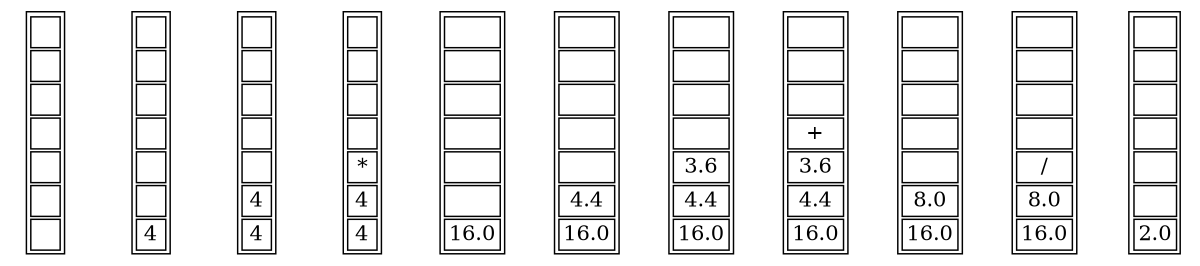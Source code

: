 digraph grafico {
	rankdir=TB size=8
	node [shape=plaintext]
	0 [label=<<table><tr><td>   </td></tr><tr><td>   </td></tr><tr><td>   </td></tr><tr><td>   </td></tr><tr><td>   </td></tr><tr><td>   </td></tr><tr><td>   </td></tr></table>>]
	1 [label=<<table><tr><td>   </td></tr><tr><td>   </td></tr><tr><td>   </td></tr><tr><td>   </td></tr><tr><td>   </td></tr><tr><td>   </td></tr><tr><td>4</td></tr></table>>]
	2 [label=<<table><tr><td>   </td></tr><tr><td>   </td></tr><tr><td>   </td></tr><tr><td>   </td></tr><tr><td>   </td></tr><tr><td>4</td></tr><tr><td>4</td></tr></table>>]
	3 [label=<<table><tr><td>   </td></tr><tr><td>   </td></tr><tr><td>   </td></tr><tr><td>   </td></tr><tr><td>*</td></tr><tr><td>4</td></tr><tr><td>4</td></tr></table>>]
	4 [label=<<table><tr><td>   </td></tr><tr><td>   </td></tr><tr><td>   </td></tr><tr><td>   </td></tr><tr><td>   </td></tr><tr><td>   </td></tr><tr><td>16.0</td></tr></table>>]
	5 [label=<<table><tr><td>   </td></tr><tr><td>   </td></tr><tr><td>   </td></tr><tr><td>   </td></tr><tr><td>   </td></tr><tr><td>4.4</td></tr><tr><td>16.0</td></tr></table>>]
	6 [label=<<table><tr><td>   </td></tr><tr><td>   </td></tr><tr><td>   </td></tr><tr><td>   </td></tr><tr><td>3.6</td></tr><tr><td>4.4</td></tr><tr><td>16.0</td></tr></table>>]
	7 [label=<<table><tr><td>   </td></tr><tr><td>   </td></tr><tr><td>   </td></tr><tr><td>+</td></tr><tr><td>3.6</td></tr><tr><td>4.4</td></tr><tr><td>16.0</td></tr></table>>]
	8 [label=<<table><tr><td>   </td></tr><tr><td>   </td></tr><tr><td>   </td></tr><tr><td>   </td></tr><tr><td>   </td></tr><tr><td>8.0</td></tr><tr><td>16.0</td></tr></table>>]
	9 [label=<<table><tr><td>   </td></tr><tr><td>   </td></tr><tr><td>   </td></tr><tr><td>   </td></tr><tr><td>/</td></tr><tr><td>8.0</td></tr><tr><td>16.0</td></tr></table>>]
	10 [label=<<table><tr><td>   </td></tr><tr><td>   </td></tr><tr><td>   </td></tr><tr><td>   </td></tr><tr><td>   </td></tr><tr><td>   </td></tr><tr><td>2.0</td></tr></table>>]
}
